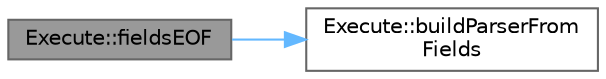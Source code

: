 digraph "Execute::fieldsEOF"
{
 // INTERACTIVE_SVG=YES
 // LATEX_PDF_SIZE
  bgcolor="transparent";
  edge [fontname=Helvetica,fontsize=10,labelfontname=Helvetica,labelfontsize=10];
  node [fontname=Helvetica,fontsize=10,shape=box,height=0.2,width=0.4];
  rankdir="LR";
  Node1 [id="Node000001",label="Execute::fieldsEOF",height=0.2,width=0.4,color="gray40", fillcolor="grey60", style="filled", fontcolor="black",tooltip=" "];
  Node1 -> Node2 [id="edge1_Node000001_Node000002",color="steelblue1",style="solid",tooltip=" "];
  Node2 [id="Node000002",label="Execute::buildParserFrom\lFields",height=0.2,width=0.4,color="grey40", fillcolor="white", style="filled",URL="$d6/dd3/a00688_a3499ceed555cb7d1c206c26ef238b4a0.html#a3499ceed555cb7d1c206c26ef238b4a0",tooltip=" "];
}
